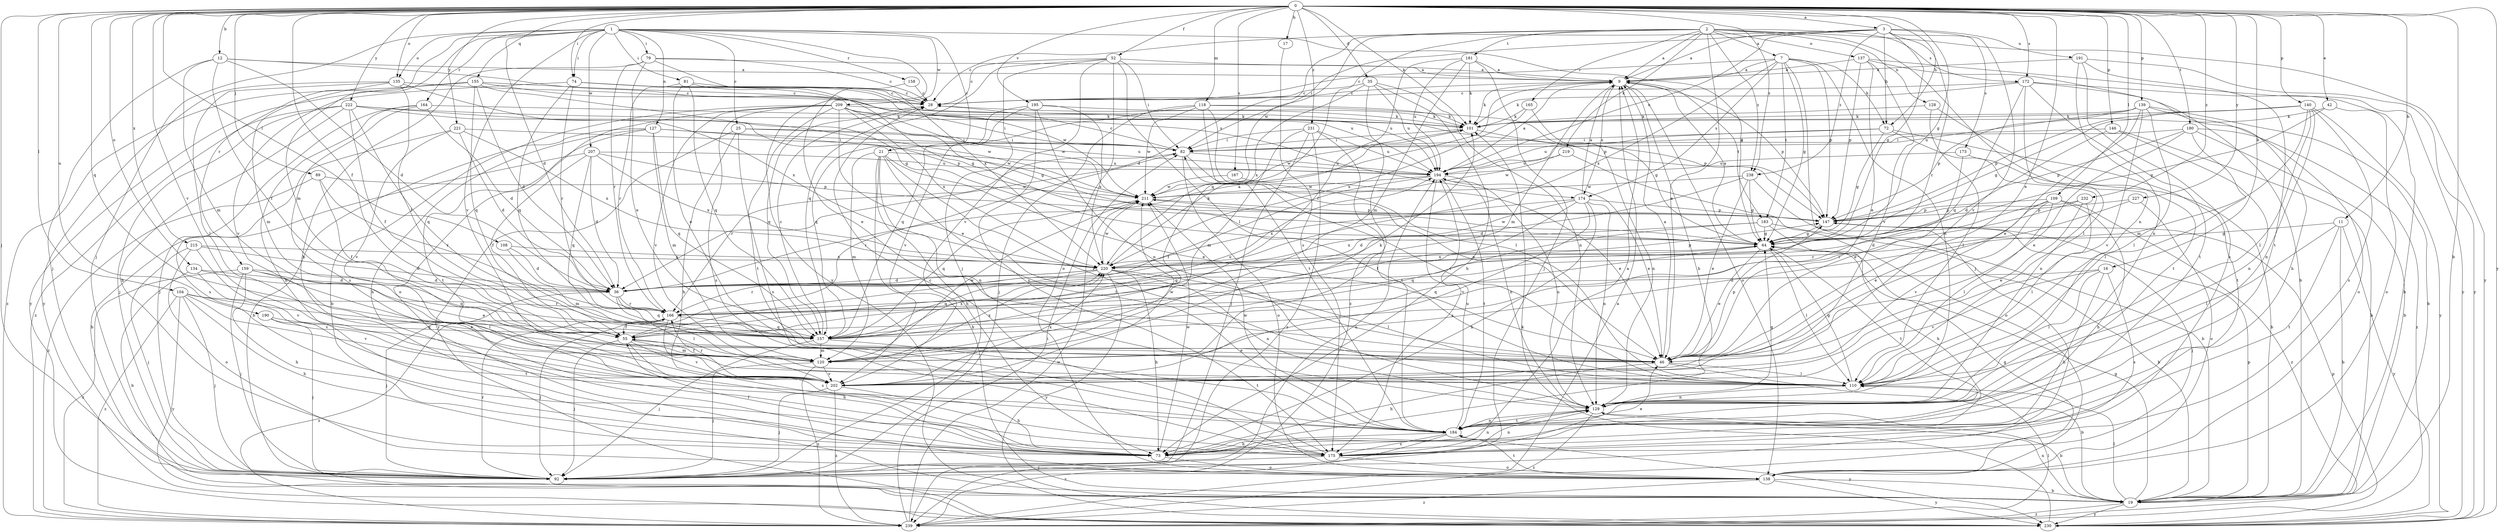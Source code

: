 strict digraph  {
0;
1;
2;
3;
7;
9;
11;
12;
16;
17;
19;
21;
25;
28;
35;
36;
42;
46;
52;
55;
64;
72;
73;
74;
79;
81;
82;
89;
92;
101;
104;
108;
109;
110;
118;
120;
127;
128;
129;
134;
135;
137;
138;
139;
140;
146;
147;
155;
157;
158;
159;
164;
165;
166;
167;
172;
173;
174;
175;
180;
181;
183;
184;
190;
191;
194;
195;
202;
207;
209;
211;
215;
219;
220;
221;
222;
227;
230;
231;
232;
238;
239;
0 -> 3  [label=a];
0 -> 11  [label=b];
0 -> 12  [label=b];
0 -> 16  [label=b];
0 -> 17  [label=b];
0 -> 19  [label=b];
0 -> 35  [label=d];
0 -> 42  [label=e];
0 -> 46  [label=e];
0 -> 52  [label=f];
0 -> 55  [label=f];
0 -> 64  [label=g];
0 -> 72  [label=h];
0 -> 74  [label=i];
0 -> 89  [label=j];
0 -> 92  [label=j];
0 -> 101  [label=k];
0 -> 104  [label=l];
0 -> 108  [label=l];
0 -> 109  [label=l];
0 -> 118  [label=m];
0 -> 134  [label=o];
0 -> 135  [label=o];
0 -> 139  [label=p];
0 -> 140  [label=p];
0 -> 146  [label=p];
0 -> 155  [label=q];
0 -> 157  [label=q];
0 -> 167  [label=s];
0 -> 172  [label=s];
0 -> 180  [label=t];
0 -> 190  [label=u];
0 -> 195  [label=v];
0 -> 202  [label=v];
0 -> 215  [label=x];
0 -> 221  [label=y];
0 -> 222  [label=y];
0 -> 227  [label=y];
0 -> 230  [label=y];
0 -> 231  [label=z];
0 -> 232  [label=z];
0 -> 238  [label=z];
1 -> 21  [label=c];
1 -> 25  [label=c];
1 -> 36  [label=d];
1 -> 64  [label=g];
1 -> 74  [label=i];
1 -> 79  [label=i];
1 -> 81  [label=i];
1 -> 92  [label=j];
1 -> 120  [label=m];
1 -> 127  [label=n];
1 -> 135  [label=o];
1 -> 158  [label=r];
1 -> 159  [label=r];
1 -> 164  [label=r];
1 -> 202  [label=v];
1 -> 207  [label=w];
1 -> 209  [label=w];
1 -> 230  [label=y];
2 -> 7  [label=a];
2 -> 9  [label=a];
2 -> 36  [label=d];
2 -> 46  [label=e];
2 -> 128  [label=n];
2 -> 129  [label=n];
2 -> 137  [label=o];
2 -> 157  [label=q];
2 -> 165  [label=r];
2 -> 172  [label=s];
2 -> 181  [label=t];
2 -> 211  [label=w];
2 -> 219  [label=x];
2 -> 230  [label=y];
2 -> 238  [label=z];
3 -> 9  [label=a];
3 -> 28  [label=c];
3 -> 64  [label=g];
3 -> 72  [label=h];
3 -> 82  [label=i];
3 -> 166  [label=r];
3 -> 173  [label=s];
3 -> 191  [label=u];
3 -> 194  [label=u];
3 -> 202  [label=v];
3 -> 238  [label=z];
7 -> 9  [label=a];
7 -> 28  [label=c];
7 -> 64  [label=g];
7 -> 72  [label=h];
7 -> 92  [label=j];
7 -> 129  [label=n];
7 -> 147  [label=p];
7 -> 174  [label=s];
7 -> 183  [label=t];
7 -> 220  [label=x];
9 -> 28  [label=c];
9 -> 73  [label=h];
9 -> 101  [label=k];
9 -> 120  [label=m];
9 -> 138  [label=o];
9 -> 147  [label=p];
9 -> 174  [label=s];
9 -> 183  [label=t];
11 -> 19  [label=b];
11 -> 64  [label=g];
11 -> 110  [label=l];
11 -> 184  [label=t];
11 -> 230  [label=y];
12 -> 9  [label=a];
12 -> 36  [label=d];
12 -> 55  [label=f];
12 -> 92  [label=j];
12 -> 120  [label=m];
12 -> 174  [label=s];
16 -> 36  [label=d];
16 -> 73  [label=h];
16 -> 110  [label=l];
16 -> 175  [label=s];
16 -> 202  [label=v];
17 -> 175  [label=s];
19 -> 64  [label=g];
19 -> 110  [label=l];
19 -> 129  [label=n];
19 -> 147  [label=p];
19 -> 230  [label=y];
19 -> 239  [label=z];
21 -> 19  [label=b];
21 -> 46  [label=e];
21 -> 73  [label=h];
21 -> 110  [label=l];
21 -> 120  [label=m];
21 -> 129  [label=n];
21 -> 184  [label=t];
21 -> 194  [label=u];
25 -> 73  [label=h];
25 -> 82  [label=i];
25 -> 175  [label=s];
25 -> 194  [label=u];
25 -> 230  [label=y];
28 -> 101  [label=k];
28 -> 157  [label=q];
35 -> 28  [label=c];
35 -> 73  [label=h];
35 -> 129  [label=n];
35 -> 194  [label=u];
35 -> 220  [label=x];
35 -> 239  [label=z];
36 -> 9  [label=a];
36 -> 92  [label=j];
36 -> 110  [label=l];
36 -> 157  [label=q];
36 -> 166  [label=r];
42 -> 64  [label=g];
42 -> 101  [label=k];
42 -> 138  [label=o];
46 -> 9  [label=a];
46 -> 19  [label=b];
46 -> 73  [label=h];
46 -> 110  [label=l];
46 -> 147  [label=p];
52 -> 9  [label=a];
52 -> 28  [label=c];
52 -> 82  [label=i];
52 -> 92  [label=j];
52 -> 110  [label=l];
52 -> 138  [label=o];
52 -> 157  [label=q];
52 -> 202  [label=v];
55 -> 46  [label=e];
55 -> 73  [label=h];
55 -> 82  [label=i];
55 -> 92  [label=j];
55 -> 120  [label=m];
55 -> 194  [label=u];
55 -> 202  [label=v];
64 -> 9  [label=a];
64 -> 46  [label=e];
64 -> 110  [label=l];
64 -> 157  [label=q];
64 -> 184  [label=t];
64 -> 211  [label=w];
64 -> 220  [label=x];
72 -> 64  [label=g];
72 -> 82  [label=i];
72 -> 129  [label=n];
72 -> 184  [label=t];
72 -> 194  [label=u];
73 -> 55  [label=f];
73 -> 129  [label=n];
73 -> 138  [label=o];
73 -> 211  [label=w];
74 -> 28  [label=c];
74 -> 147  [label=p];
74 -> 157  [label=q];
74 -> 166  [label=r];
74 -> 194  [label=u];
74 -> 202  [label=v];
74 -> 211  [label=w];
79 -> 9  [label=a];
79 -> 28  [label=c];
79 -> 46  [label=e];
79 -> 73  [label=h];
79 -> 166  [label=r];
79 -> 220  [label=x];
81 -> 28  [label=c];
81 -> 46  [label=e];
81 -> 64  [label=g];
81 -> 157  [label=q];
81 -> 166  [label=r];
82 -> 28  [label=c];
82 -> 46  [label=e];
82 -> 138  [label=o];
82 -> 166  [label=r];
82 -> 194  [label=u];
89 -> 55  [label=f];
89 -> 166  [label=r];
89 -> 211  [label=w];
89 -> 239  [label=z];
92 -> 166  [label=r];
92 -> 194  [label=u];
101 -> 82  [label=i];
101 -> 129  [label=n];
101 -> 211  [label=w];
104 -> 46  [label=e];
104 -> 73  [label=h];
104 -> 92  [label=j];
104 -> 166  [label=r];
104 -> 202  [label=v];
104 -> 230  [label=y];
104 -> 239  [label=z];
108 -> 36  [label=d];
108 -> 120  [label=m];
108 -> 220  [label=x];
109 -> 36  [label=d];
109 -> 46  [label=e];
109 -> 73  [label=h];
109 -> 110  [label=l];
109 -> 147  [label=p];
109 -> 202  [label=v];
109 -> 239  [label=z];
110 -> 64  [label=g];
110 -> 82  [label=i];
110 -> 129  [label=n];
118 -> 92  [label=j];
118 -> 101  [label=k];
118 -> 110  [label=l];
118 -> 147  [label=p];
118 -> 157  [label=q];
118 -> 184  [label=t];
118 -> 211  [label=w];
120 -> 55  [label=f];
120 -> 92  [label=j];
120 -> 101  [label=k];
120 -> 202  [label=v];
120 -> 211  [label=w];
120 -> 220  [label=x];
120 -> 239  [label=z];
127 -> 19  [label=b];
127 -> 73  [label=h];
127 -> 82  [label=i];
127 -> 120  [label=m];
127 -> 157  [label=q];
127 -> 184  [label=t];
127 -> 211  [label=w];
128 -> 101  [label=k];
128 -> 110  [label=l];
128 -> 184  [label=t];
129 -> 19  [label=b];
129 -> 64  [label=g];
129 -> 184  [label=t];
129 -> 194  [label=u];
129 -> 239  [label=z];
134 -> 19  [label=b];
134 -> 36  [label=d];
134 -> 157  [label=q];
134 -> 202  [label=v];
135 -> 28  [label=c];
135 -> 55  [label=f];
135 -> 110  [label=l];
135 -> 120  [label=m];
135 -> 220  [label=x];
135 -> 230  [label=y];
137 -> 9  [label=a];
137 -> 19  [label=b];
137 -> 46  [label=e];
137 -> 147  [label=p];
137 -> 202  [label=v];
137 -> 230  [label=y];
138 -> 19  [label=b];
138 -> 64  [label=g];
138 -> 184  [label=t];
138 -> 230  [label=y];
138 -> 239  [label=z];
139 -> 19  [label=b];
139 -> 46  [label=e];
139 -> 101  [label=k];
139 -> 110  [label=l];
139 -> 138  [label=o];
139 -> 147  [label=p];
139 -> 194  [label=u];
139 -> 202  [label=v];
140 -> 64  [label=g];
140 -> 101  [label=k];
140 -> 110  [label=l];
140 -> 120  [label=m];
140 -> 129  [label=n];
140 -> 147  [label=p];
140 -> 175  [label=s];
140 -> 230  [label=y];
146 -> 19  [label=b];
146 -> 36  [label=d];
146 -> 82  [label=i];
146 -> 129  [label=n];
147 -> 64  [label=g];
147 -> 92  [label=j];
155 -> 28  [label=c];
155 -> 36  [label=d];
155 -> 64  [label=g];
155 -> 157  [label=q];
155 -> 194  [label=u];
155 -> 230  [label=y];
155 -> 239  [label=z];
157 -> 28  [label=c];
157 -> 92  [label=j];
157 -> 120  [label=m];
157 -> 184  [label=t];
157 -> 220  [label=x];
158 -> 28  [label=c];
158 -> 46  [label=e];
159 -> 36  [label=d];
159 -> 46  [label=e];
159 -> 73  [label=h];
159 -> 92  [label=j];
159 -> 110  [label=l];
159 -> 239  [label=z];
164 -> 36  [label=d];
164 -> 73  [label=h];
164 -> 92  [label=j];
164 -> 101  [label=k];
164 -> 175  [label=s];
165 -> 64  [label=g];
165 -> 101  [label=k];
165 -> 220  [label=x];
166 -> 55  [label=f];
166 -> 64  [label=g];
166 -> 92  [label=j];
166 -> 157  [label=q];
166 -> 175  [label=s];
166 -> 239  [label=z];
167 -> 46  [label=e];
167 -> 211  [label=w];
172 -> 19  [label=b];
172 -> 28  [label=c];
172 -> 73  [label=h];
172 -> 101  [label=k];
172 -> 110  [label=l];
172 -> 157  [label=q];
172 -> 184  [label=t];
173 -> 19  [label=b];
173 -> 46  [label=e];
173 -> 194  [label=u];
174 -> 9  [label=a];
174 -> 36  [label=d];
174 -> 55  [label=f];
174 -> 73  [label=h];
174 -> 129  [label=n];
174 -> 147  [label=p];
174 -> 202  [label=v];
174 -> 220  [label=x];
175 -> 9  [label=a];
175 -> 28  [label=c];
175 -> 46  [label=e];
175 -> 92  [label=j];
175 -> 129  [label=n];
175 -> 138  [label=o];
180 -> 19  [label=b];
180 -> 46  [label=e];
180 -> 82  [label=i];
180 -> 110  [label=l];
180 -> 147  [label=p];
180 -> 239  [label=z];
181 -> 9  [label=a];
181 -> 55  [label=f];
181 -> 92  [label=j];
181 -> 101  [label=k];
181 -> 120  [label=m];
181 -> 194  [label=u];
183 -> 19  [label=b];
183 -> 64  [label=g];
183 -> 73  [label=h];
183 -> 157  [label=q];
183 -> 220  [label=x];
184 -> 73  [label=h];
184 -> 129  [label=n];
184 -> 175  [label=s];
184 -> 194  [label=u];
184 -> 211  [label=w];
184 -> 230  [label=y];
184 -> 239  [label=z];
190 -> 92  [label=j];
190 -> 157  [label=q];
190 -> 184  [label=t];
191 -> 9  [label=a];
191 -> 129  [label=n];
191 -> 175  [label=s];
191 -> 184  [label=t];
191 -> 230  [label=y];
194 -> 9  [label=a];
194 -> 46  [label=e];
194 -> 55  [label=f];
194 -> 129  [label=n];
194 -> 175  [label=s];
194 -> 184  [label=t];
194 -> 211  [label=w];
195 -> 101  [label=k];
195 -> 129  [label=n];
195 -> 157  [label=q];
195 -> 175  [label=s];
195 -> 202  [label=v];
195 -> 220  [label=x];
202 -> 73  [label=h];
202 -> 92  [label=j];
202 -> 166  [label=r];
202 -> 211  [label=w];
202 -> 220  [label=x];
202 -> 239  [label=z];
207 -> 19  [label=b];
207 -> 36  [label=d];
207 -> 55  [label=f];
207 -> 147  [label=p];
207 -> 157  [label=q];
207 -> 194  [label=u];
207 -> 220  [label=x];
209 -> 19  [label=b];
209 -> 46  [label=e];
209 -> 64  [label=g];
209 -> 82  [label=i];
209 -> 101  [label=k];
209 -> 138  [label=o];
209 -> 175  [label=s];
209 -> 184  [label=t];
209 -> 202  [label=v];
209 -> 211  [label=w];
209 -> 220  [label=x];
211 -> 147  [label=p];
211 -> 157  [label=q];
215 -> 36  [label=d];
215 -> 92  [label=j];
215 -> 138  [label=o];
215 -> 202  [label=v];
215 -> 220  [label=x];
219 -> 138  [label=o];
219 -> 194  [label=u];
219 -> 211  [label=w];
220 -> 36  [label=d];
220 -> 73  [label=h];
220 -> 101  [label=k];
220 -> 110  [label=l];
220 -> 129  [label=n];
220 -> 147  [label=p];
220 -> 157  [label=q];
220 -> 166  [label=r];
220 -> 211  [label=w];
220 -> 230  [label=y];
221 -> 36  [label=d];
221 -> 82  [label=i];
221 -> 175  [label=s];
221 -> 202  [label=v];
221 -> 220  [label=x];
222 -> 55  [label=f];
222 -> 73  [label=h];
222 -> 92  [label=j];
222 -> 101  [label=k];
222 -> 147  [label=p];
222 -> 157  [label=q];
222 -> 211  [label=w];
222 -> 239  [label=z];
227 -> 138  [label=o];
227 -> 147  [label=p];
227 -> 166  [label=r];
230 -> 101  [label=k];
230 -> 147  [label=p];
231 -> 82  [label=i];
231 -> 92  [label=j];
231 -> 120  [label=m];
231 -> 184  [label=t];
231 -> 194  [label=u];
231 -> 239  [label=z];
232 -> 46  [label=e];
232 -> 110  [label=l];
232 -> 147  [label=p];
232 -> 166  [label=r];
238 -> 19  [label=b];
238 -> 36  [label=d];
238 -> 46  [label=e];
238 -> 64  [label=g];
238 -> 211  [label=w];
239 -> 9  [label=a];
239 -> 82  [label=i];
239 -> 110  [label=l];
239 -> 211  [label=w];
}
